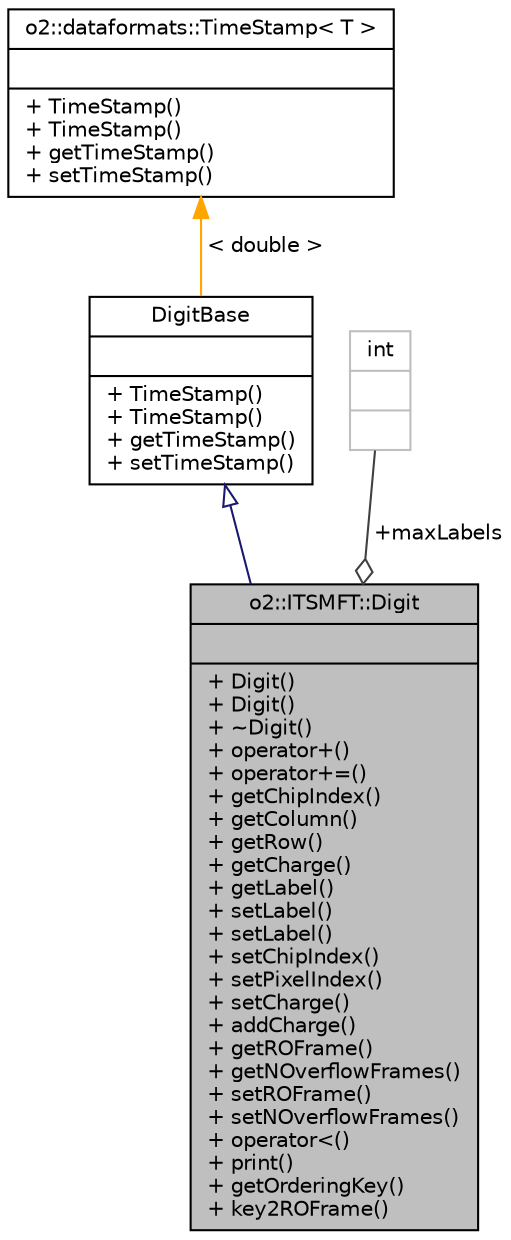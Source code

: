 digraph "o2::ITSMFT::Digit"
{
 // INTERACTIVE_SVG=YES
  bgcolor="transparent";
  edge [fontname="Helvetica",fontsize="10",labelfontname="Helvetica",labelfontsize="10"];
  node [fontname="Helvetica",fontsize="10",shape=record];
  Node1 [label="{o2::ITSMFT::Digit\n||+ Digit()\l+ Digit()\l+ ~Digit()\l+ operator+()\l+ operator+=()\l+ getChipIndex()\l+ getColumn()\l+ getRow()\l+ getCharge()\l+ getLabel()\l+ setLabel()\l+ setLabel()\l+ setChipIndex()\l+ setPixelIndex()\l+ setCharge()\l+ addCharge()\l+ getROFrame()\l+ getNOverflowFrames()\l+ setROFrame()\l+ setNOverflowFrames()\l+ operator\<()\l+ print()\l+ getOrderingKey()\l+ key2ROFrame()\l}",height=0.2,width=0.4,color="black", fillcolor="grey75", style="filled" fontcolor="black"];
  Node2 -> Node1 [dir="back",color="midnightblue",fontsize="10",style="solid",arrowtail="onormal",fontname="Helvetica"];
  Node2 [label="{DigitBase\n||+ TimeStamp()\l+ TimeStamp()\l+ getTimeStamp()\l+ setTimeStamp()\l}",height=0.2,width=0.4,color="black",URL="$d0/d94/classo2_1_1dataformats_1_1TimeStamp.html"];
  Node3 -> Node2 [dir="back",color="orange",fontsize="10",style="solid",label=" \< double \>" ,fontname="Helvetica"];
  Node3 [label="{o2::dataformats::TimeStamp\< T \>\n||+ TimeStamp()\l+ TimeStamp()\l+ getTimeStamp()\l+ setTimeStamp()\l}",height=0.2,width=0.4,color="black",URL="$d0/d94/classo2_1_1dataformats_1_1TimeStamp.html"];
  Node4 -> Node1 [color="grey25",fontsize="10",style="solid",label=" +maxLabels" ,arrowhead="odiamond",fontname="Helvetica"];
  Node4 [label="{int\n||}",height=0.2,width=0.4,color="grey75"];
}
